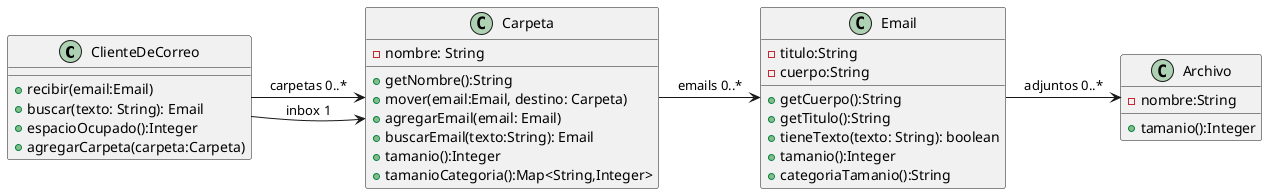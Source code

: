 @startuml

class ClienteDeCorreo {
+recibir(email:Email)
+buscar(texto: String): Email
+espacioOcupado():Integer
+agregarCarpeta(carpeta:Carpeta)
}

class Carpeta{
-nombre: String
+getNombre():String
+mover(email:Email, destino: Carpeta)
+agregarEmail(email: Email)
+buscarEmail(texto:String): Email
+tamanio():Integer
+tamanioCategoria():Map<String,Integer>
}

class Email{
-titulo:String
-cuerpo:String
+getCuerpo():String
+getTitulo():String
+tieneTexto(texto: String): boolean
+tamanio():Integer
+categoriaTamanio():String
}

class Archivo{
-nombre:String
+tamanio():Integer
}

ClienteDeCorreo -> Carpeta : inbox 1
ClienteDeCorreo -> Carpeta : carpetas 0..*

Carpeta -> Email : emails 0..*

Email -> Archivo : adjuntos 0..*

@enduml
